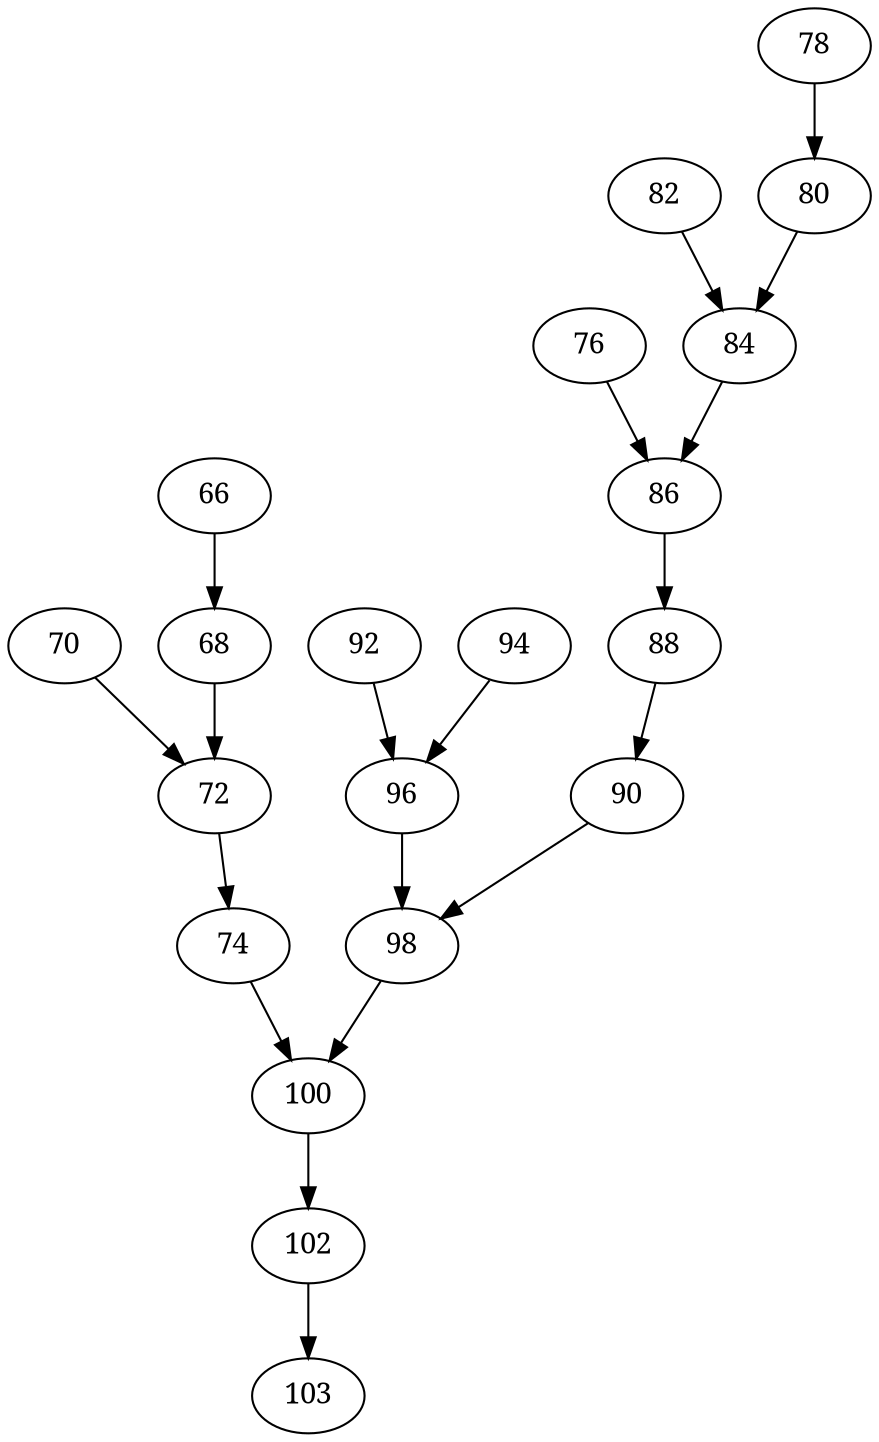digraph {

edge[fontname="SimSun",fontcolor=red];
node[fontname="SimSun",size="20,20"];

102->103;
100->102;
74->100;
72->74;
70->72;
68->72;
66->68;
98->100;
96->98;
92->96;
94->96;
90->98;
88->90;
86->88;
76->86;
84->86;
82->84;
80->84;
78->80;

}
